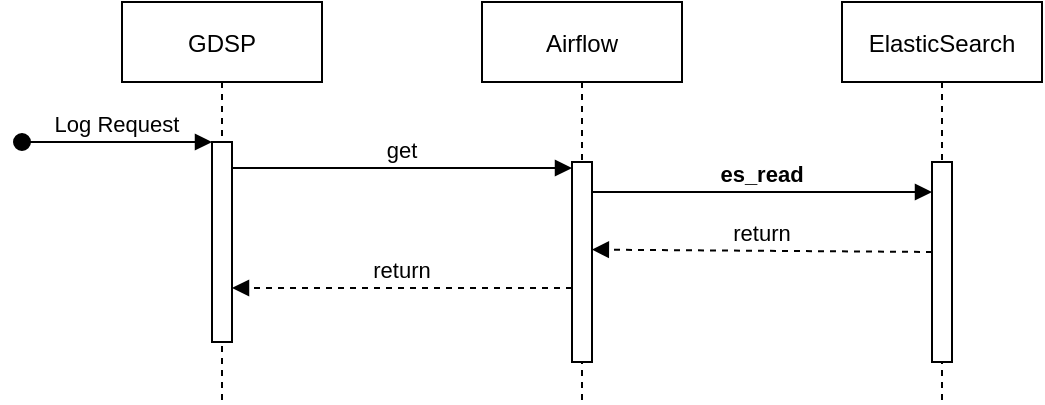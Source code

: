 <mxfile version="20.2.2" type="github">
  <diagram id="kgpKYQtTHZ0yAKxKKP6v" name="Page-1">
    <mxGraphModel dx="1148" dy="641" grid="1" gridSize="10" guides="1" tooltips="1" connect="1" arrows="1" fold="1" page="1" pageScale="1" pageWidth="827" pageHeight="583" math="0" shadow="0">
      <root>
        <mxCell id="0" />
        <mxCell id="1" parent="0" />
        <mxCell id="3nuBFxr9cyL0pnOWT2aG-1" value="GDSP" style="shape=umlLifeline;perimeter=lifelinePerimeter;container=1;collapsible=0;recursiveResize=0;rounded=0;shadow=0;strokeWidth=1;" parent="1" vertex="1">
          <mxGeometry x="120" y="80" width="100" height="200" as="geometry" />
        </mxCell>
        <mxCell id="3nuBFxr9cyL0pnOWT2aG-2" value="" style="points=[];perimeter=orthogonalPerimeter;rounded=0;shadow=0;strokeWidth=1;" parent="3nuBFxr9cyL0pnOWT2aG-1" vertex="1">
          <mxGeometry x="45" y="70" width="10" height="100" as="geometry" />
        </mxCell>
        <mxCell id="3nuBFxr9cyL0pnOWT2aG-3" value="Log Request" style="verticalAlign=bottom;startArrow=oval;endArrow=block;startSize=8;shadow=0;strokeWidth=1;" parent="3nuBFxr9cyL0pnOWT2aG-1" target="3nuBFxr9cyL0pnOWT2aG-2" edge="1">
          <mxGeometry relative="1" as="geometry">
            <mxPoint x="-50" y="70" as="sourcePoint" />
          </mxGeometry>
        </mxCell>
        <mxCell id="3nuBFxr9cyL0pnOWT2aG-5" value="Airflow" style="shape=umlLifeline;perimeter=lifelinePerimeter;container=1;collapsible=0;recursiveResize=0;rounded=0;shadow=0;strokeWidth=1;" parent="1" vertex="1">
          <mxGeometry x="300" y="80" width="100" height="200" as="geometry" />
        </mxCell>
        <mxCell id="3nuBFxr9cyL0pnOWT2aG-6" value="" style="points=[];perimeter=orthogonalPerimeter;rounded=0;shadow=0;strokeWidth=1;" parent="3nuBFxr9cyL0pnOWT2aG-5" vertex="1">
          <mxGeometry x="45" y="80" width="10" height="100" as="geometry" />
        </mxCell>
        <mxCell id="q327Cm_Ctn3Yvie0lXa7-3" value="es_read" style="verticalAlign=bottom;endArrow=block;entryX=0;entryY=0;shadow=0;strokeWidth=1;fontStyle=1" edge="1" parent="3nuBFxr9cyL0pnOWT2aG-5">
          <mxGeometry relative="1" as="geometry">
            <mxPoint x="55" y="95.0" as="sourcePoint" />
            <mxPoint x="225" y="95.0" as="targetPoint" />
          </mxGeometry>
        </mxCell>
        <mxCell id="3nuBFxr9cyL0pnOWT2aG-7" value="return" style="verticalAlign=bottom;endArrow=block;dashed=1;endSize=6;exitX=0;exitY=0.95;shadow=0;strokeWidth=1;endFill=1;" parent="1" edge="1">
          <mxGeometry relative="1" as="geometry">
            <mxPoint x="175" y="223.0" as="targetPoint" />
            <mxPoint x="345" y="223.0" as="sourcePoint" />
          </mxGeometry>
        </mxCell>
        <mxCell id="3nuBFxr9cyL0pnOWT2aG-8" value="get" style="verticalAlign=bottom;endArrow=block;entryX=0;entryY=0;shadow=0;strokeWidth=1;" parent="1" edge="1">
          <mxGeometry relative="1" as="geometry">
            <mxPoint x="175" y="163.0" as="sourcePoint" />
            <mxPoint x="345" y="163.0" as="targetPoint" />
          </mxGeometry>
        </mxCell>
        <mxCell id="q327Cm_Ctn3Yvie0lXa7-1" value="ElasticSearch" style="shape=umlLifeline;perimeter=lifelinePerimeter;container=1;collapsible=0;recursiveResize=0;rounded=0;shadow=0;strokeWidth=1;" vertex="1" parent="1">
          <mxGeometry x="480" y="80" width="100" height="200" as="geometry" />
        </mxCell>
        <mxCell id="q327Cm_Ctn3Yvie0lXa7-2" value="" style="points=[];perimeter=orthogonalPerimeter;rounded=0;shadow=0;strokeWidth=1;" vertex="1" parent="q327Cm_Ctn3Yvie0lXa7-1">
          <mxGeometry x="45" y="80" width="10" height="100" as="geometry" />
        </mxCell>
        <mxCell id="q327Cm_Ctn3Yvie0lXa7-4" value="return" style="verticalAlign=bottom;endArrow=block;entryX=0.993;entryY=0.438;shadow=0;strokeWidth=1;entryDx=0;entryDy=0;entryPerimeter=0;dashed=1;" edge="1" parent="q327Cm_Ctn3Yvie0lXa7-1" target="3nuBFxr9cyL0pnOWT2aG-6">
          <mxGeometry relative="1" as="geometry">
            <mxPoint x="45" y="125" as="sourcePoint" />
            <mxPoint x="-120" y="125" as="targetPoint" />
          </mxGeometry>
        </mxCell>
      </root>
    </mxGraphModel>
  </diagram>
</mxfile>
